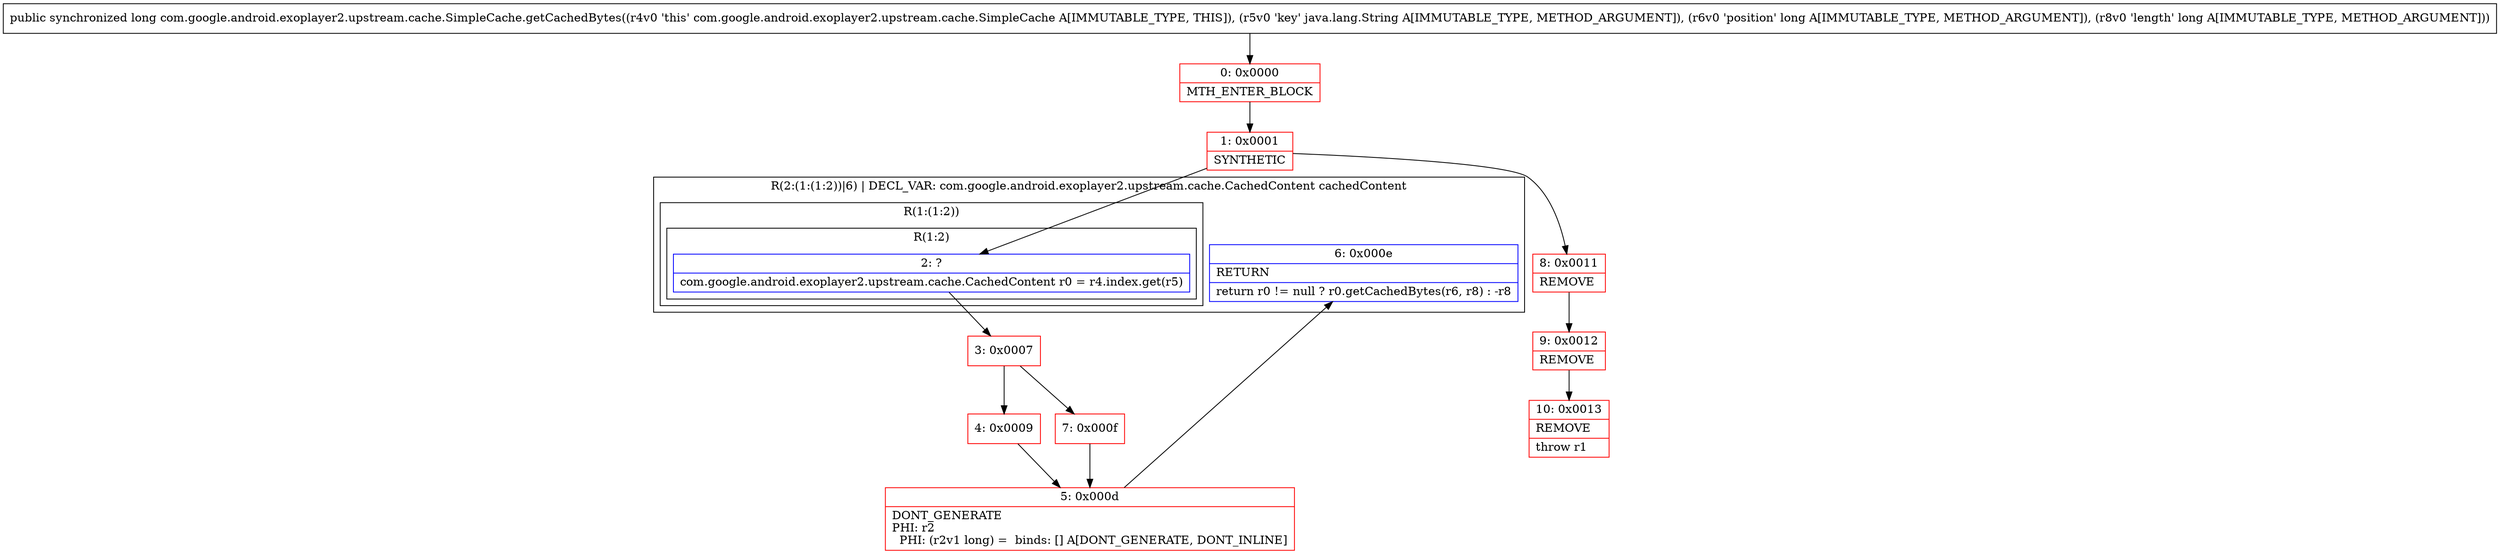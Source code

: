 digraph "CFG forcom.google.android.exoplayer2.upstream.cache.SimpleCache.getCachedBytes(Ljava\/lang\/String;JJ)J" {
subgraph cluster_Region_123258794 {
label = "R(2:(1:(1:2))|6) | DECL_VAR: com.google.android.exoplayer2.upstream.cache.CachedContent cachedContent\l";
node [shape=record,color=blue];
subgraph cluster_Region_869170461 {
label = "R(1:(1:2))";
node [shape=record,color=blue];
subgraph cluster_Region_382042145 {
label = "R(1:2)";
node [shape=record,color=blue];
Node_2 [shape=record,label="{2\:\ ?|com.google.android.exoplayer2.upstream.cache.CachedContent r0 = r4.index.get(r5)\l}"];
}
}
Node_6 [shape=record,label="{6\:\ 0x000e|RETURN\l|return r0 != null ? r0.getCachedBytes(r6, r8) : \-r8\l}"];
}
Node_0 [shape=record,color=red,label="{0\:\ 0x0000|MTH_ENTER_BLOCK\l}"];
Node_1 [shape=record,color=red,label="{1\:\ 0x0001|SYNTHETIC\l}"];
Node_3 [shape=record,color=red,label="{3\:\ 0x0007}"];
Node_4 [shape=record,color=red,label="{4\:\ 0x0009}"];
Node_5 [shape=record,color=red,label="{5\:\ 0x000d|DONT_GENERATE\lPHI: r2 \l  PHI: (r2v1 long) =  binds: [] A[DONT_GENERATE, DONT_INLINE]\l}"];
Node_7 [shape=record,color=red,label="{7\:\ 0x000f}"];
Node_8 [shape=record,color=red,label="{8\:\ 0x0011|REMOVE\l}"];
Node_9 [shape=record,color=red,label="{9\:\ 0x0012|REMOVE\l}"];
Node_10 [shape=record,color=red,label="{10\:\ 0x0013|REMOVE\l|throw r1\l}"];
MethodNode[shape=record,label="{public synchronized long com.google.android.exoplayer2.upstream.cache.SimpleCache.getCachedBytes((r4v0 'this' com.google.android.exoplayer2.upstream.cache.SimpleCache A[IMMUTABLE_TYPE, THIS]), (r5v0 'key' java.lang.String A[IMMUTABLE_TYPE, METHOD_ARGUMENT]), (r6v0 'position' long A[IMMUTABLE_TYPE, METHOD_ARGUMENT]), (r8v0 'length' long A[IMMUTABLE_TYPE, METHOD_ARGUMENT])) }"];
MethodNode -> Node_0;
Node_2 -> Node_3;
Node_0 -> Node_1;
Node_1 -> Node_2;
Node_1 -> Node_8;
Node_3 -> Node_4;
Node_3 -> Node_7;
Node_4 -> Node_5;
Node_5 -> Node_6;
Node_7 -> Node_5;
Node_8 -> Node_9;
Node_9 -> Node_10;
}

